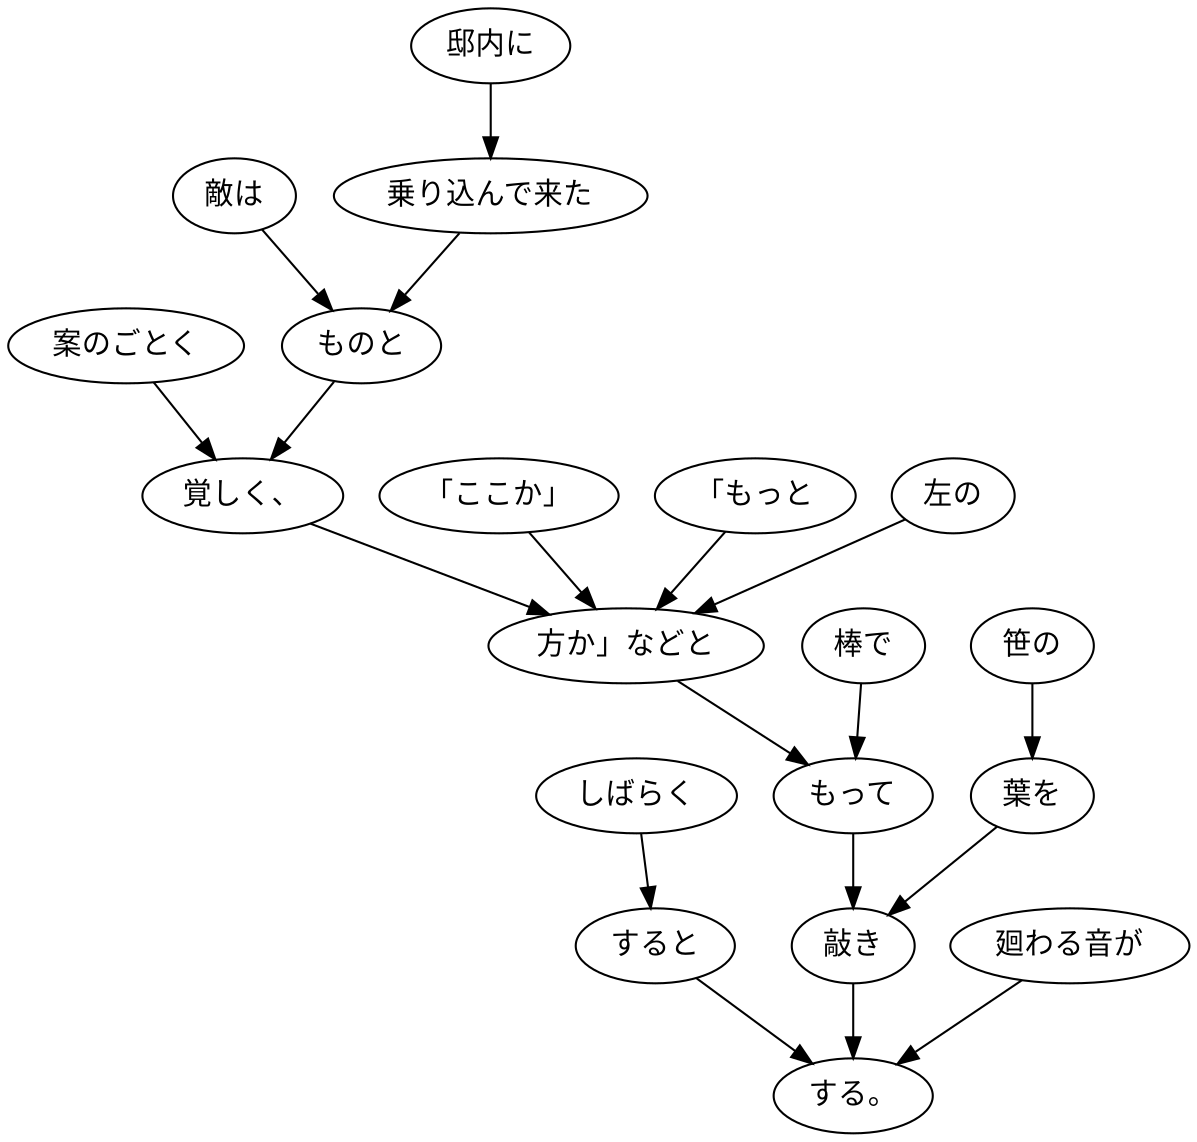 digraph graph5084 {
	node0 [label="しばらく"];
	node1 [label="すると"];
	node2 [label="案のごとく"];
	node3 [label="敵は"];
	node4 [label="邸内に"];
	node5 [label="乗り込んで来た"];
	node6 [label="ものと"];
	node7 [label="覚しく、"];
	node8 [label="「ここか」"];
	node9 [label="「もっと"];
	node10 [label="左の"];
	node11 [label="方か」などと"];
	node12 [label="棒で"];
	node13 [label="もって"];
	node14 [label="笹の"];
	node15 [label="葉を"];
	node16 [label="敲き"];
	node17 [label="廻わる音が"];
	node18 [label="する。"];
	node0 -> node1;
	node1 -> node18;
	node2 -> node7;
	node3 -> node6;
	node4 -> node5;
	node5 -> node6;
	node6 -> node7;
	node7 -> node11;
	node8 -> node11;
	node9 -> node11;
	node10 -> node11;
	node11 -> node13;
	node12 -> node13;
	node13 -> node16;
	node14 -> node15;
	node15 -> node16;
	node16 -> node18;
	node17 -> node18;
}
